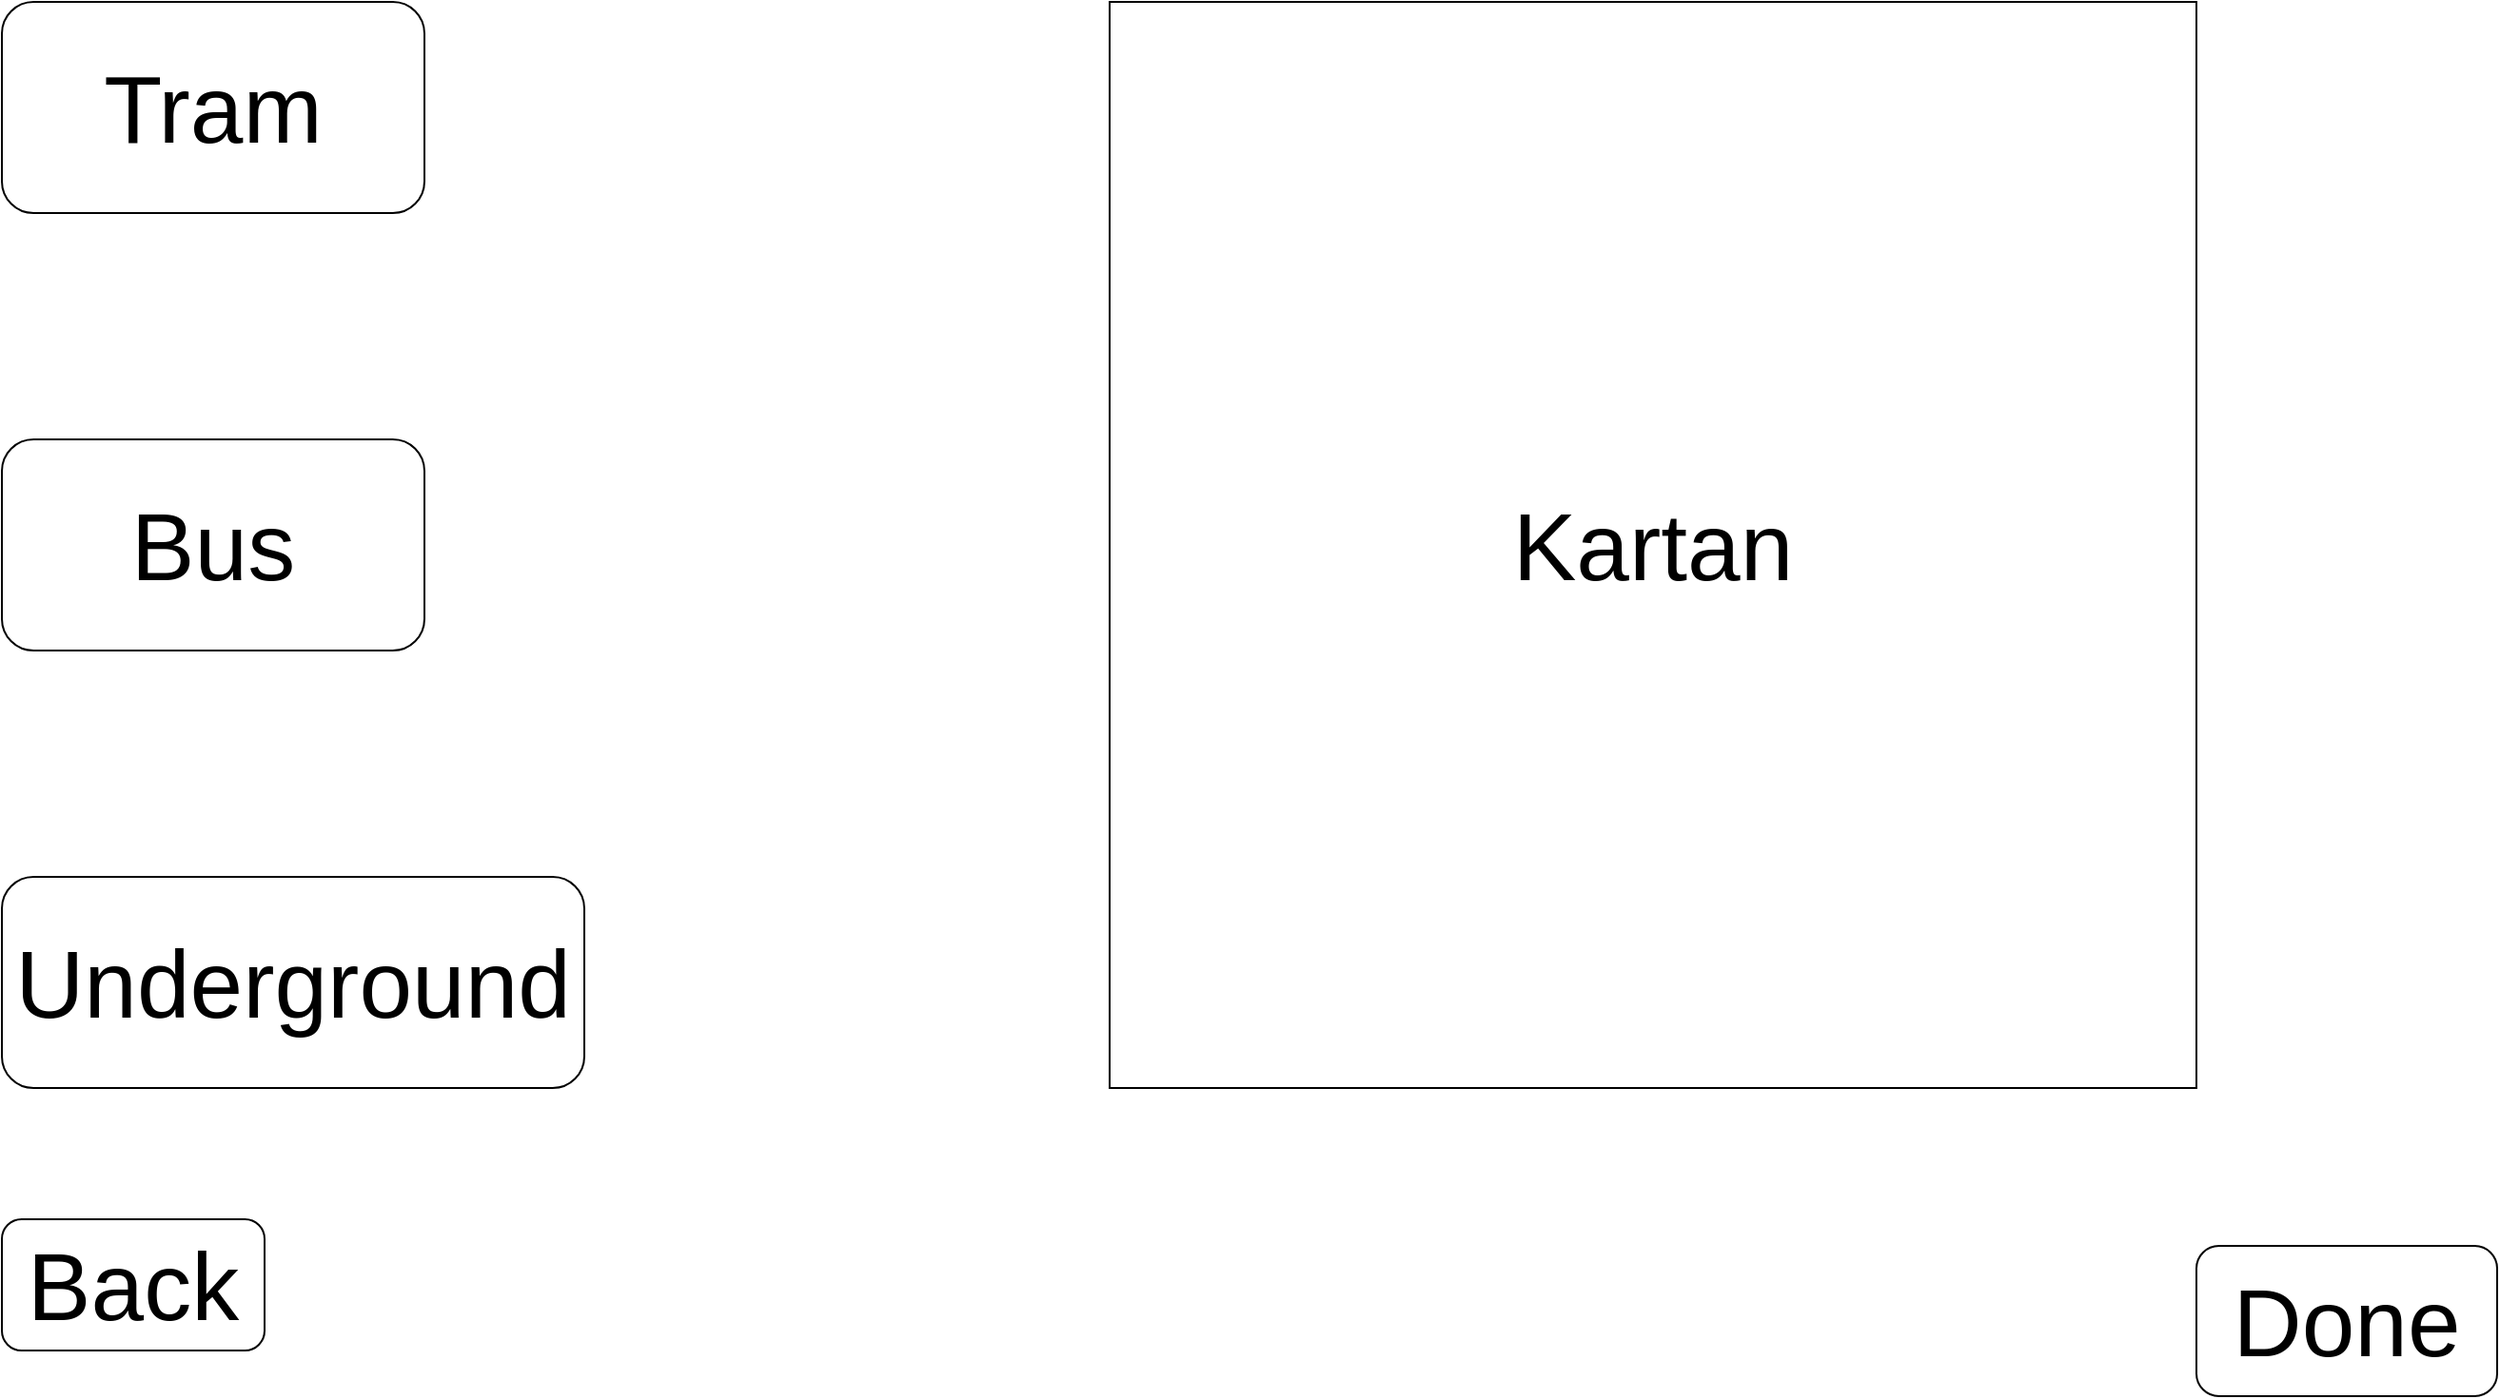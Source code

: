 <mxfile version="13.6.6" type="device"><diagram id="AHO6BR57iDkf0Mp1E9W9" name="Page-1"><mxGraphModel dx="2062" dy="1151" grid="0" gridSize="10" guides="1" tooltips="1" connect="1" arrows="1" fold="1" page="1" pageScale="1" pageWidth="1600" pageHeight="900" math="0" shadow="0"><root><mxCell id="0"/><mxCell id="1" parent="0"/><mxCell id="65OE537vPUFecjRxlbts-1" value="&lt;font style=&quot;font-size: 50px&quot;&gt;Kartan&lt;/font&gt;" style="whiteSpace=wrap;html=1;aspect=fixed;" vertex="1" parent="1"><mxGeometry x="756" y="126" width="571" height="571" as="geometry"/></mxCell><mxCell id="65OE537vPUFecjRxlbts-2" value="&lt;font style=&quot;font-size: 50px&quot;&gt;Tram&lt;/font&gt;" style="rounded=1;whiteSpace=wrap;html=1;" vertex="1" parent="1"><mxGeometry x="174" y="126" width="222" height="111" as="geometry"/></mxCell><mxCell id="65OE537vPUFecjRxlbts-3" value="&lt;font style=&quot;font-size: 50px&quot;&gt;Bus&lt;/font&gt;" style="rounded=1;whiteSpace=wrap;html=1;" vertex="1" parent="1"><mxGeometry x="174" y="356" width="222" height="111" as="geometry"/></mxCell><mxCell id="65OE537vPUFecjRxlbts-4" value="&lt;font style=&quot;font-size: 50px&quot;&gt;Underground&lt;/font&gt;" style="rounded=1;whiteSpace=wrap;html=1;" vertex="1" parent="1"><mxGeometry x="174" y="586" width="306" height="111" as="geometry"/></mxCell><mxCell id="65OE537vPUFecjRxlbts-5" value="&lt;font style=&quot;font-size: 50px&quot;&gt;Back&lt;/font&gt;" style="rounded=1;whiteSpace=wrap;html=1;" vertex="1" parent="1"><mxGeometry x="174" y="766" width="138" height="69" as="geometry"/></mxCell><mxCell id="65OE537vPUFecjRxlbts-6" value="&lt;font style=&quot;font-size: 50px&quot;&gt;Done&lt;/font&gt;" style="rounded=1;whiteSpace=wrap;html=1;" vertex="1" parent="1"><mxGeometry x="1327" y="780" width="158" height="79" as="geometry"/></mxCell></root></mxGraphModel></diagram></mxfile>